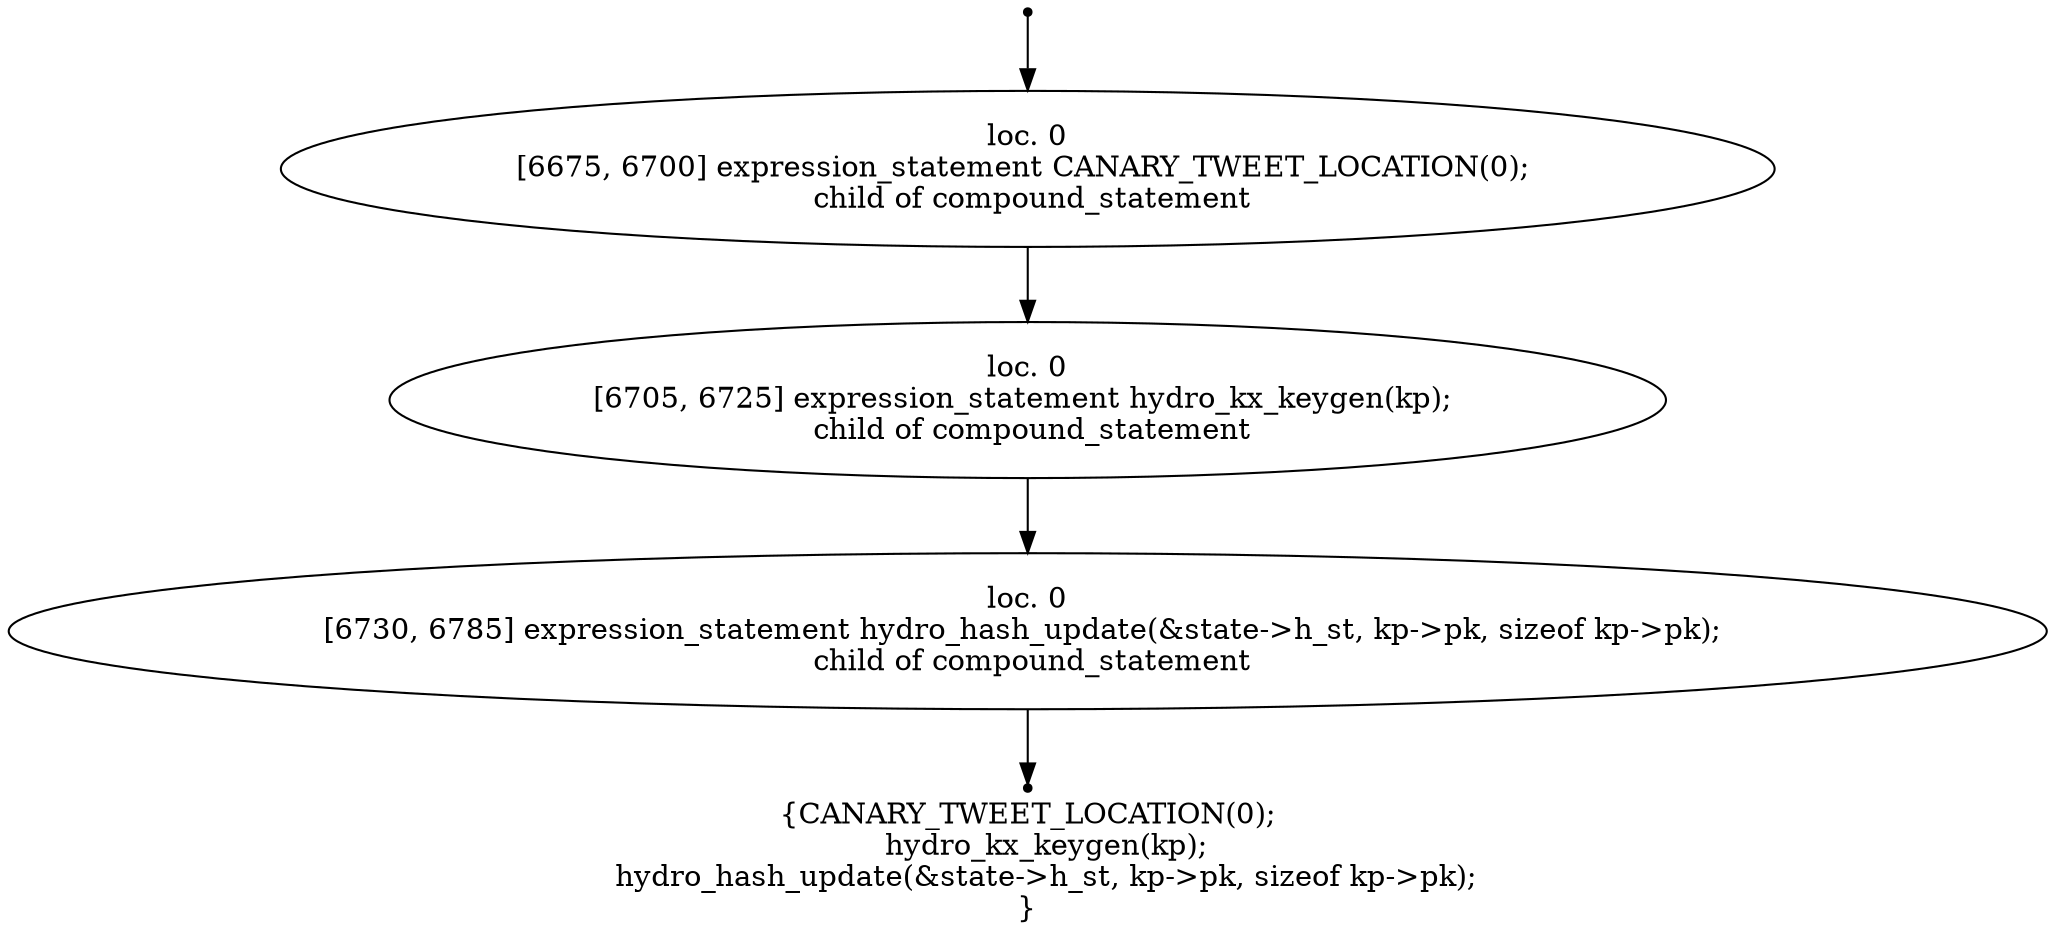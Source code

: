 digraph hydro_kx_eph_keygen_11 {
	initial [shape=point]
	initial -> "loc. 0
[6675, 6700] expression_statement CANARY_TWEET_LOCATION(0); 
 child of compound_statement"
	final [shape=point]
	"loc. 0
[6730, 6785] expression_statement hydro_hash_update(&state->h_st, kp->pk, sizeof kp->pk); 
 child of compound_statement" -> final
	"loc. 0
[6675, 6700] expression_statement CANARY_TWEET_LOCATION(0); 
 child of compound_statement"
	"loc. 0
[6675, 6700] expression_statement CANARY_TWEET_LOCATION(0); 
 child of compound_statement" -> "loc. 0
[6705, 6725] expression_statement hydro_kx_keygen(kp); 
 child of compound_statement"
	"loc. 0
[6705, 6725] expression_statement hydro_kx_keygen(kp); 
 child of compound_statement"
	"loc. 0
[6705, 6725] expression_statement hydro_kx_keygen(kp); 
 child of compound_statement" -> "loc. 0
[6730, 6785] expression_statement hydro_hash_update(&state->h_st, kp->pk, sizeof kp->pk); 
 child of compound_statement"
	"loc. 0
[6730, 6785] expression_statement hydro_hash_update(&state->h_st, kp->pk, sizeof kp->pk); 
 child of compound_statement"
	label="{CANARY_TWEET_LOCATION(0);
    hydro_kx_keygen(kp);
    hydro_hash_update(&state->h_st, kp->pk, sizeof kp->pk);
}"
}
